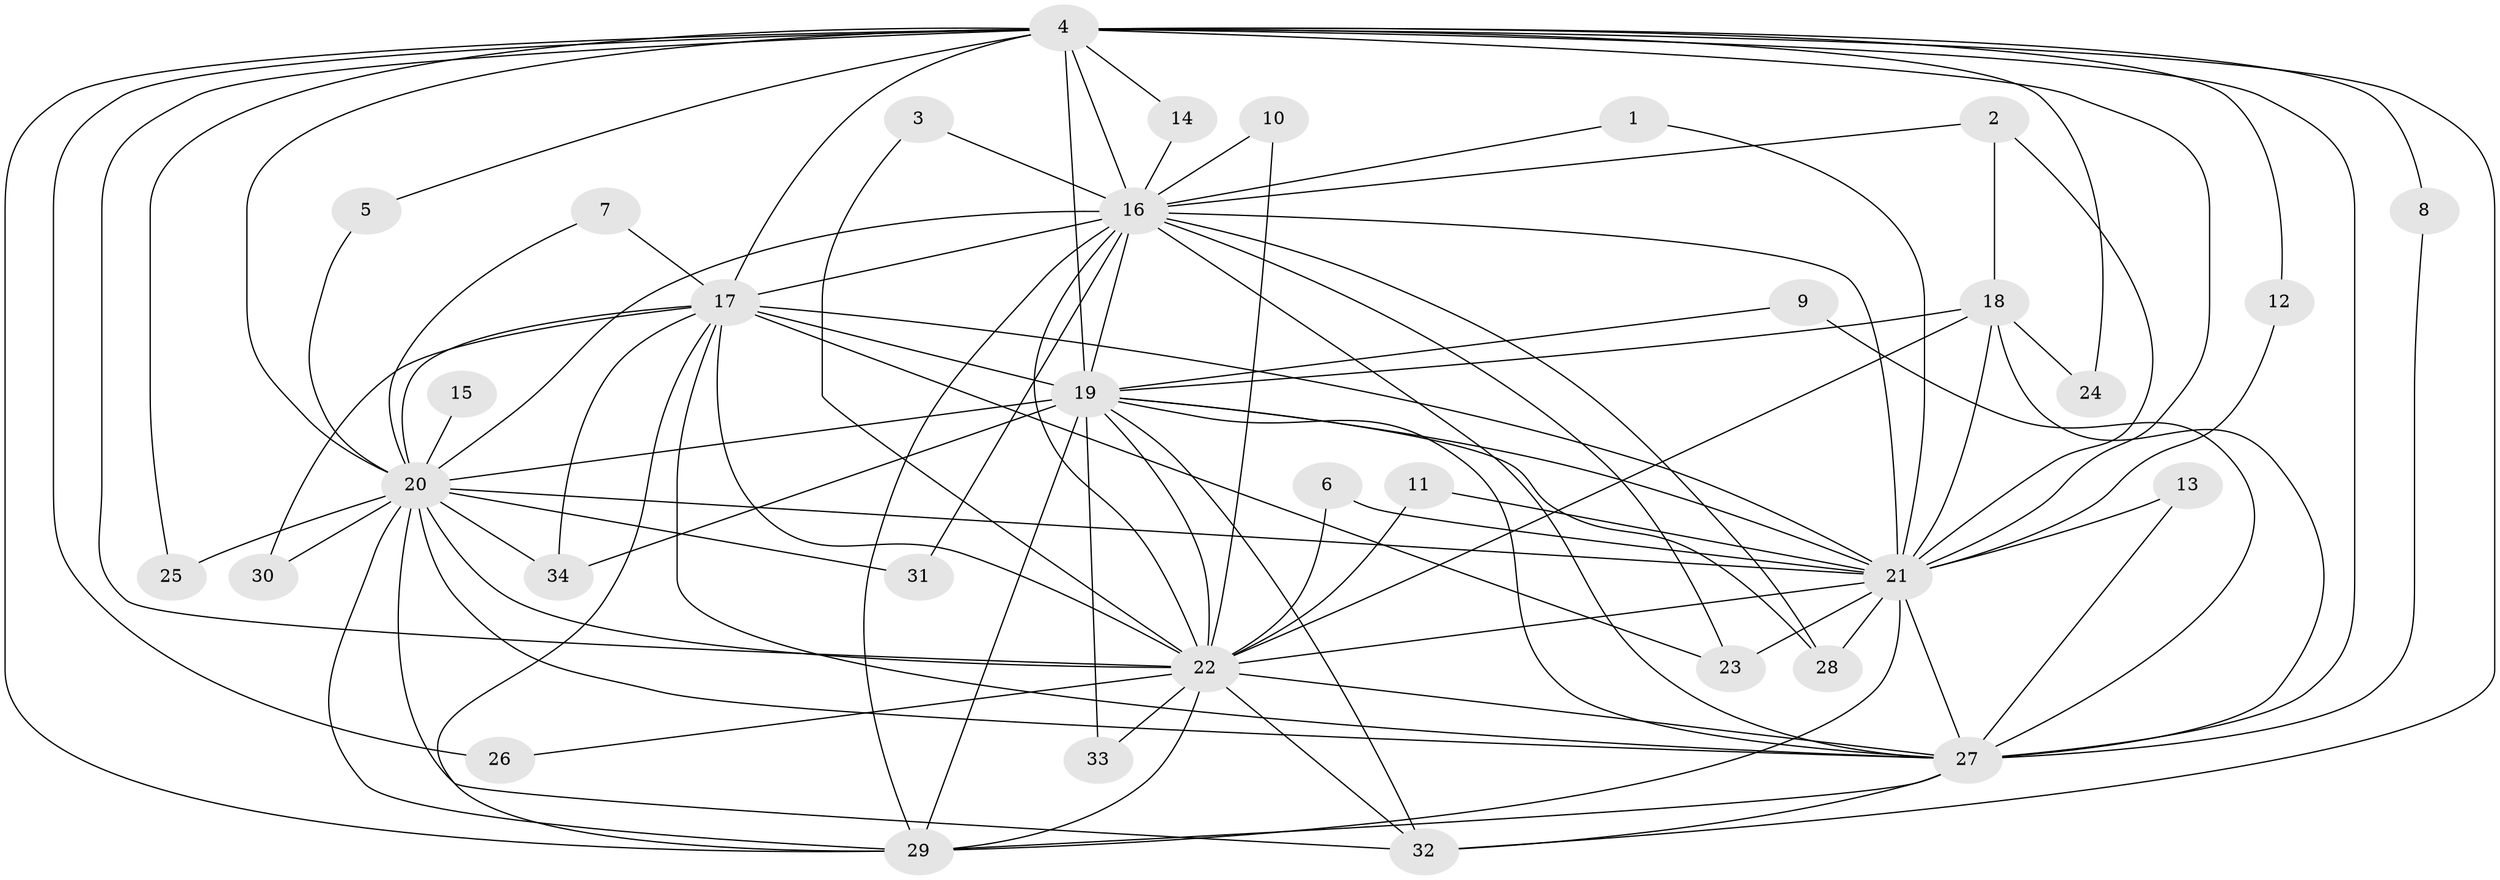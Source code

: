 // original degree distribution, {18: 0.014705882352941176, 14: 0.029411764705882353, 16: 0.014705882352941176, 23: 0.014705882352941176, 15: 0.029411764705882353, 20: 0.029411764705882353, 21: 0.014705882352941176, 4: 0.08823529411764706, 3: 0.20588235294117646, 2: 0.5441176470588235, 6: 0.014705882352941176}
// Generated by graph-tools (version 1.1) at 2025/25/03/09/25 03:25:44]
// undirected, 34 vertices, 94 edges
graph export_dot {
graph [start="1"]
  node [color=gray90,style=filled];
  1;
  2;
  3;
  4;
  5;
  6;
  7;
  8;
  9;
  10;
  11;
  12;
  13;
  14;
  15;
  16;
  17;
  18;
  19;
  20;
  21;
  22;
  23;
  24;
  25;
  26;
  27;
  28;
  29;
  30;
  31;
  32;
  33;
  34;
  1 -- 16 [weight=1.0];
  1 -- 21 [weight=1.0];
  2 -- 16 [weight=1.0];
  2 -- 18 [weight=1.0];
  2 -- 21 [weight=1.0];
  3 -- 16 [weight=1.0];
  3 -- 22 [weight=1.0];
  4 -- 5 [weight=1.0];
  4 -- 8 [weight=1.0];
  4 -- 12 [weight=1.0];
  4 -- 14 [weight=1.0];
  4 -- 16 [weight=2.0];
  4 -- 17 [weight=2.0];
  4 -- 19 [weight=3.0];
  4 -- 20 [weight=2.0];
  4 -- 21 [weight=3.0];
  4 -- 22 [weight=2.0];
  4 -- 24 [weight=1.0];
  4 -- 25 [weight=1.0];
  4 -- 26 [weight=2.0];
  4 -- 27 [weight=3.0];
  4 -- 29 [weight=2.0];
  4 -- 32 [weight=1.0];
  5 -- 20 [weight=1.0];
  6 -- 21 [weight=1.0];
  6 -- 22 [weight=1.0];
  7 -- 17 [weight=1.0];
  7 -- 20 [weight=1.0];
  8 -- 27 [weight=1.0];
  9 -- 19 [weight=1.0];
  9 -- 27 [weight=1.0];
  10 -- 16 [weight=1.0];
  10 -- 22 [weight=1.0];
  11 -- 21 [weight=1.0];
  11 -- 22 [weight=1.0];
  12 -- 21 [weight=1.0];
  13 -- 21 [weight=1.0];
  13 -- 27 [weight=1.0];
  14 -- 16 [weight=1.0];
  15 -- 20 [weight=2.0];
  16 -- 17 [weight=2.0];
  16 -- 19 [weight=1.0];
  16 -- 20 [weight=1.0];
  16 -- 21 [weight=2.0];
  16 -- 22 [weight=2.0];
  16 -- 23 [weight=1.0];
  16 -- 27 [weight=1.0];
  16 -- 28 [weight=2.0];
  16 -- 29 [weight=3.0];
  16 -- 31 [weight=1.0];
  17 -- 19 [weight=2.0];
  17 -- 20 [weight=2.0];
  17 -- 21 [weight=1.0];
  17 -- 22 [weight=1.0];
  17 -- 23 [weight=1.0];
  17 -- 27 [weight=1.0];
  17 -- 29 [weight=2.0];
  17 -- 30 [weight=1.0];
  17 -- 34 [weight=1.0];
  18 -- 19 [weight=1.0];
  18 -- 21 [weight=1.0];
  18 -- 22 [weight=1.0];
  18 -- 24 [weight=1.0];
  18 -- 27 [weight=1.0];
  19 -- 20 [weight=1.0];
  19 -- 21 [weight=1.0];
  19 -- 22 [weight=1.0];
  19 -- 27 [weight=1.0];
  19 -- 28 [weight=1.0];
  19 -- 29 [weight=3.0];
  19 -- 32 [weight=1.0];
  19 -- 33 [weight=1.0];
  19 -- 34 [weight=1.0];
  20 -- 21 [weight=2.0];
  20 -- 22 [weight=1.0];
  20 -- 25 [weight=1.0];
  20 -- 27 [weight=1.0];
  20 -- 29 [weight=1.0];
  20 -- 30 [weight=1.0];
  20 -- 31 [weight=1.0];
  20 -- 32 [weight=1.0];
  20 -- 34 [weight=1.0];
  21 -- 22 [weight=3.0];
  21 -- 23 [weight=1.0];
  21 -- 27 [weight=1.0];
  21 -- 28 [weight=1.0];
  21 -- 29 [weight=3.0];
  22 -- 26 [weight=1.0];
  22 -- 27 [weight=1.0];
  22 -- 29 [weight=1.0];
  22 -- 32 [weight=1.0];
  22 -- 33 [weight=1.0];
  27 -- 29 [weight=1.0];
  27 -- 32 [weight=1.0];
}
